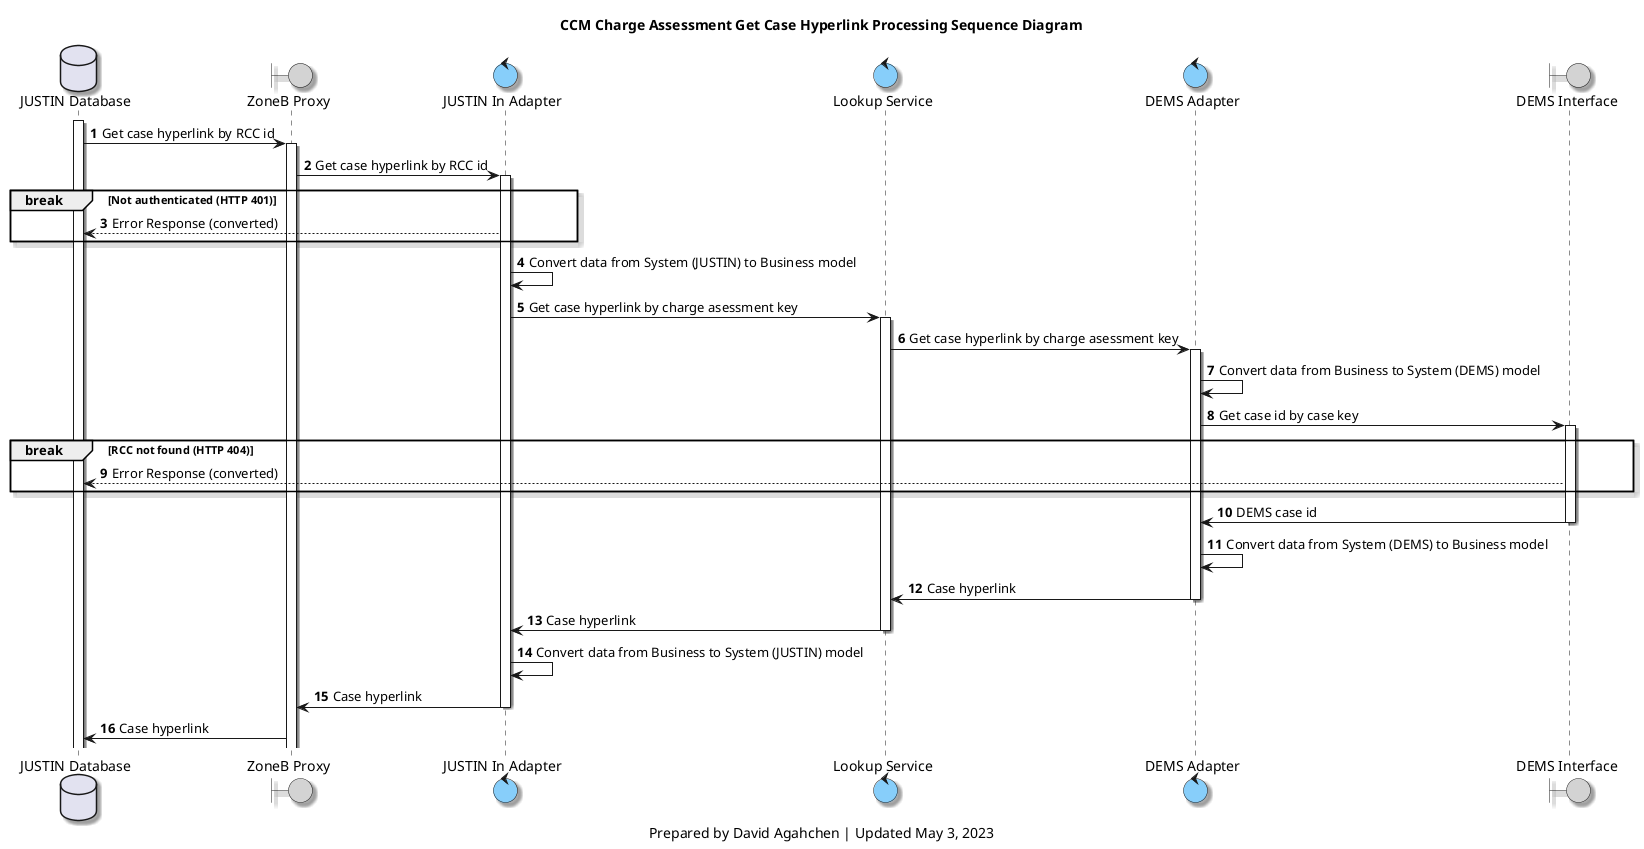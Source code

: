 @startuml
'hide footbox

skinparam Shadowing true
skinparam CollectionsBackgroundColor Lavender
skinparam ControlBackgroundColor LightSkyBlue
skinparam BoundaryBackgroundColor LightGrey

/' 
Available colours
https://plantuml-documentation.readthedocs.io/en/latest/formatting/color-names.html
'/

database justin_db as "JUSTIN Database"
boundary zb_interface as "ZoneB Proxy"
control ji_adapter as "JUSTIN In Adapter"
control lookup_service as "Lookup Service"
control d_adapter as "DEMS Adapter"
boundary d_interface as "DEMS Interface"

title
CCM Charge Assessment Get Case Hyperlink Processing Sequence Diagram
end title

autonumber

activate justin_db
justin_db -> zb_interface: Get case hyperlink by RCC id
activate zb_interface

zb_interface -> ji_adapter: Get case hyperlink by RCC id
activate ji_adapter

break Not authenticated (HTTP 401)
    ji_adapter --> justin_db: Error Response (converted)
end break

ji_adapter -> ji_adapter: Convert data from System (JUSTIN) to Business model
ji_adapter -> lookup_service: Get case hyperlink by charge asessment key

activate lookup_service
lookup_service -> d_adapter: Get case hyperlink by charge asessment key

activate d_adapter
d_adapter -> d_adapter: Convert data from Business to System (DEMS) model
d_adapter -> d_interface: Get case id by case key

activate d_interface

break RCC not found (HTTP 404)
    d_interface --> justin_db: Error Response (converted)
end break

d_interface -> d_adapter: DEMS case id
deactivate d_interface

d_adapter -> d_adapter: Convert data from System (DEMS) to Business model
d_adapter -> lookup_service: Case hyperlink
deactivate d_adapter

lookup_service -> ji_adapter: Case hyperlink
deactivate lookup_service

ji_adapter -> ji_adapter: Convert data from Business to System (JUSTIN) model
ji_adapter -> zb_interface: Case hyperlink

deactivate ji_adapter
zb_interface -> justin_db: Case hyperlink

caption
Prepared by David Agahchen | Updated May 3, 2023
end caption
@enduml